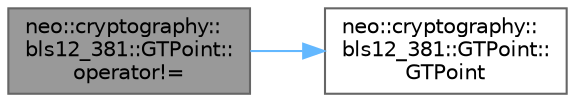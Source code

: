 digraph "neo::cryptography::bls12_381::GTPoint::operator!="
{
 // LATEX_PDF_SIZE
  bgcolor="transparent";
  edge [fontname=Helvetica,fontsize=10,labelfontname=Helvetica,labelfontsize=10];
  node [fontname=Helvetica,fontsize=10,shape=box,height=0.2,width=0.4];
  rankdir="LR";
  Node1 [id="Node000001",label="neo::cryptography::\lbls12_381::GTPoint::\loperator!=",height=0.2,width=0.4,color="gray40", fillcolor="grey60", style="filled", fontcolor="black",tooltip="Checks if this GTPoint is not equal to another GTPoint."];
  Node1 -> Node2 [id="edge2_Node000001_Node000002",color="steelblue1",style="solid",tooltip=" "];
  Node2 [id="Node000002",label="neo::cryptography::\lbls12_381::GTPoint::\lGTPoint",height=0.2,width=0.4,color="grey40", fillcolor="white", style="filled",URL="$classneo_1_1cryptography_1_1bls12__381_1_1_g_t_point.html#a7b181242b25694b14e606a1999dd997d",tooltip="Constructs a GTPoint at identity."];
}
